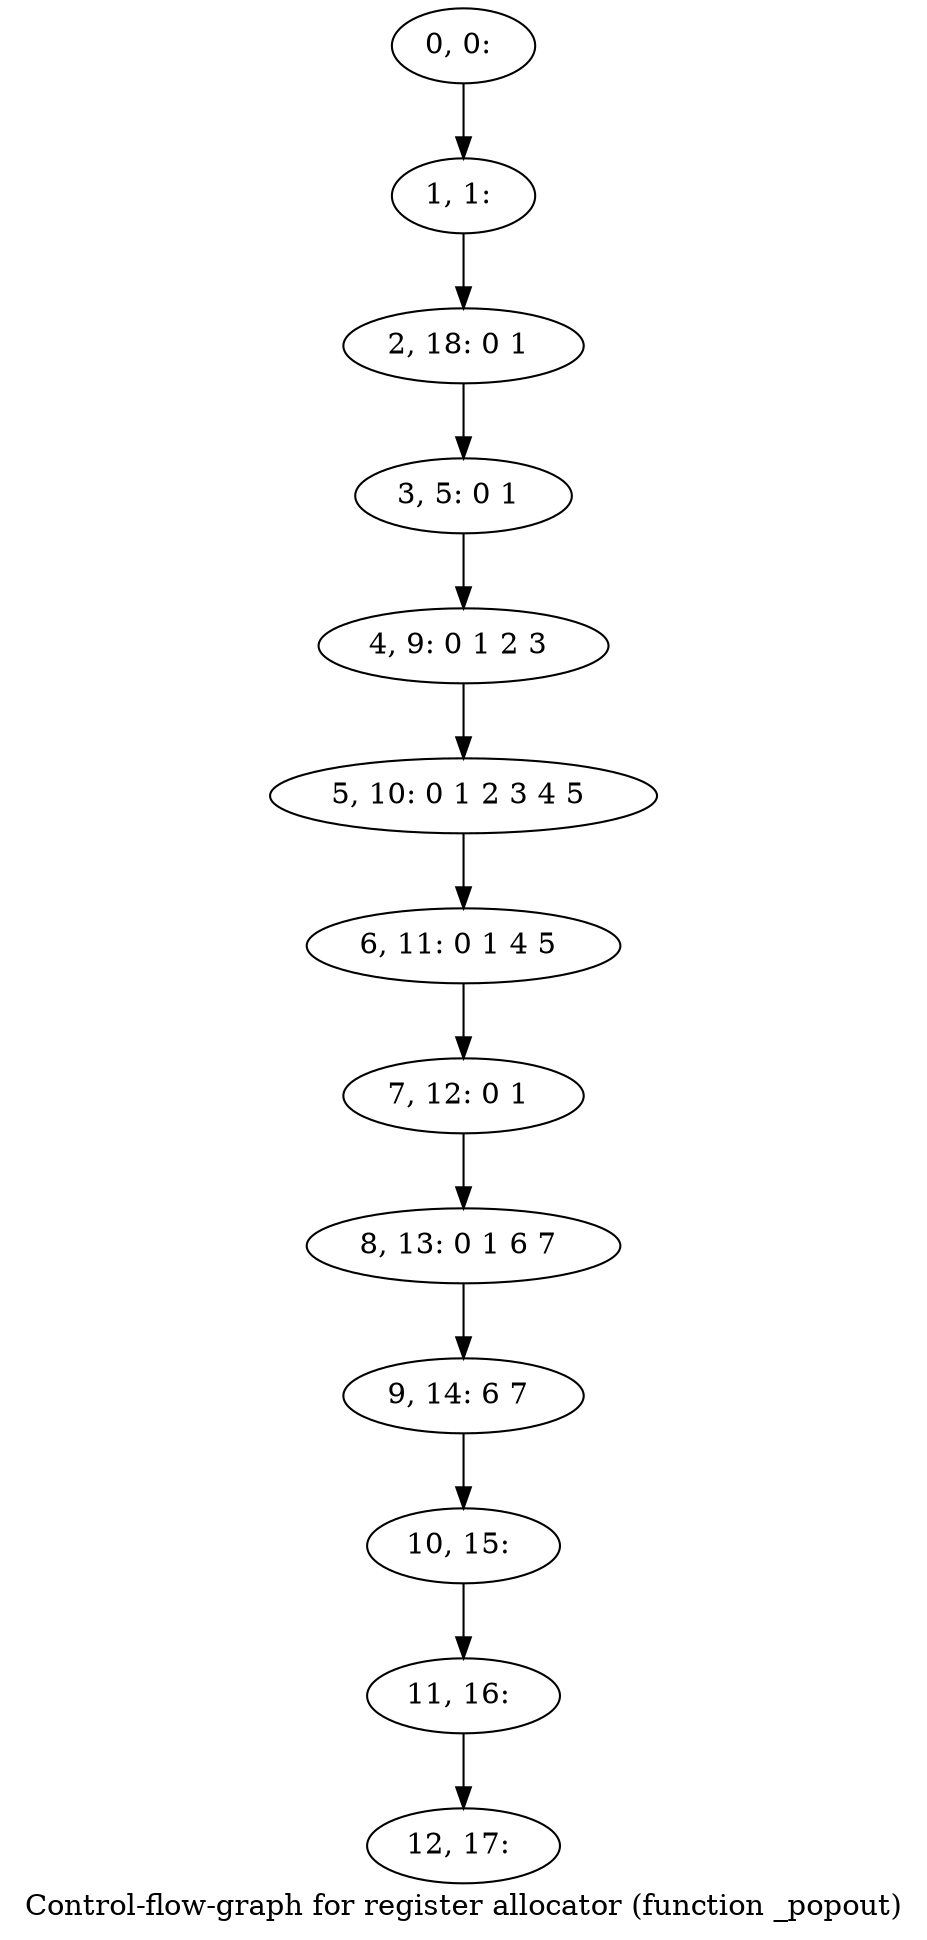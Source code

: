 digraph G {
graph [label="Control-flow-graph for register allocator (function _popout)"]
0[label="0, 0: "];
1[label="1, 1: "];
2[label="2, 18: 0 1 "];
3[label="3, 5: 0 1 "];
4[label="4, 9: 0 1 2 3 "];
5[label="5, 10: 0 1 2 3 4 5 "];
6[label="6, 11: 0 1 4 5 "];
7[label="7, 12: 0 1 "];
8[label="8, 13: 0 1 6 7 "];
9[label="9, 14: 6 7 "];
10[label="10, 15: "];
11[label="11, 16: "];
12[label="12, 17: "];
0->1 ;
1->2 ;
2->3 ;
3->4 ;
4->5 ;
5->6 ;
6->7 ;
7->8 ;
8->9 ;
9->10 ;
10->11 ;
11->12 ;
}
